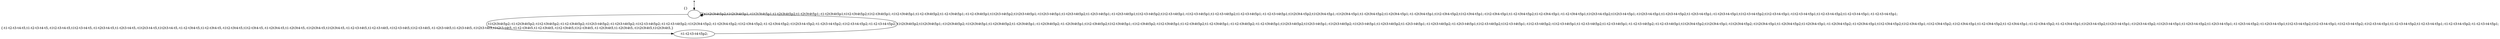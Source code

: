 digraph G {
  Initial [shape=point];
  Initial -> S0;
  S0 [label="", xlabel= "{}"];
  S0 -> S0 [label="t1t2t3t4t5p2;t1t2t3t4t5p1;-t1t2t3t4t5p1;t1-t2t3t4t5p2;t1-t2t3t4t5p1;-t1-t2t3t4t5p1;t1t2-t3t4t5p2;t1t2-t3t4t5p1;-t1t2-t3t4t5p1;t1-t2-t3t4t5p2;t1-t2-t3t4t5p1;-t1-t2-t3t4t5p1;t1t2t3-t4t5p2;t1t2t3-t4t5p1;-t1t2t3-t4t5p1;t1-t2t3-t4t5p2;t1-t2t3-t4t5p1;-t1-t2t3-t4t5p1;t1t2-t3-t4t5p2;t1t2-t3-t4t5p1;-t1t2-t3-t4t5p1;t1-t2-t3-t4t5p2;t1-t2-t3-t4t5p1;-t1-t2-t3-t4t5p1;t1t2t3t4-t5p2;t1t2t3t4-t5p1;-t1t2t3t4-t5p1;t1-t2t3t4-t5p2;t1-t2t3t4-t5p1;-t1-t2t3t4-t5p1;t1t2-t3t4-t5p2;t1t2-t3t4-t5p1;-t1t2-t3t4-t5p1;t1-t2-t3t4-t5p2;t1-t2-t3t4-t5p1;-t1-t2-t3t4-t5p1;t1t2t3-t4-t5p2;t1t2t3-t4-t5p1;-t1t2t3-t4-t5p1;t1-t2t3-t4-t5p2;t1-t2t3-t4-t5p1;-t1-t2t3-t4-t5p1;t1t2-t3-t4-t5p2;t1t2-t3-t4-t5p1;-t1t2-t3-t4-t5p1;t1-t2-t3-t4-t5p2;t1-t2-t3-t4-t5p1;-t1-t2-t3-t4-t5p1;"];
  S0 -> S1 [label="-t1t2t3t4t5p2;-t1-t2t3t4t5p2;-t1t2-t3t4t5p2;-t1-t2-t3t4t5p2;-t1t2t3-t4t5p2;-t1-t2t3-t4t5p2;-t1t2-t3-t4t5p2;-t1-t2-t3-t4t5p2;-t1t2t3t4-t5p2;-t1-t2t3t4-t5p2;-t1t2-t3t4-t5p2;-t1-t2-t3t4-t5p2;-t1t2t3-t4-t5p2;-t1-t2t3-t4-t5p2;-t1t2-t3-t4-t5p2;-t1-t2-t3-t4-t5p2;"];
  S1 [label="-t1-t2-t3-t4-t5p2;", xlabel= "{-t1-t2-t3-t4-t5,t1-t2-t3-t4-t5,-t1t2-t3-t4-t5,t1t2-t3-t4-t5,-t1-t2t3-t4-t5,t1-t2t3-t4-t5,-t1t2t3-t4-t5,t1t2t3-t4-t5,-t1-t2-t3t4-t5,t1-t2-t3t4-t5,-t1t2-t3t4-t5,t1t2-t3t4-t5,-t1-t2t3t4-t5,t1-t2t3t4-t5,-t1t2t3t4-t5,t1t2t3t4-t5,-t1-t2-t3-t4t5,t1-t2-t3-t4t5,-t1t2-t3-t4t5,t1t2-t3-t4t5,-t1-t2t3-t4t5,t1-t2t3-t4t5,-t1t2t3-t4t5,t1t2t3-t4t5,-t1-t2-t3t4t5,t1-t2-t3t4t5,-t1t2-t3t4t5,t1t2-t3t4t5,-t1-t2t3t4t5,t1-t2t3t4t5,-t1t2t3t4t5,t1t2t3t4t5,}"];
  S1 -> S0 [label="t1t2t3t4t5p2;t1t2t3t4t5p1;-t1t2t3t4t5p2;-t1t2t3t4t5p1;t1-t2t3t4t5p2;t1-t2t3t4t5p1;-t1-t2t3t4t5p2;-t1-t2t3t4t5p1;t1t2-t3t4t5p2;t1t2-t3t4t5p1;-t1t2-t3t4t5p2;-t1t2-t3t4t5p1;t1-t2-t3t4t5p2;t1-t2-t3t4t5p1;-t1-t2-t3t4t5p2;-t1-t2-t3t4t5p1;t1t2t3-t4t5p2;t1t2t3-t4t5p1;-t1t2t3-t4t5p2;-t1t2t3-t4t5p1;t1-t2t3-t4t5p2;t1-t2t3-t4t5p1;-t1-t2t3-t4t5p2;-t1-t2t3-t4t5p1;t1t2-t3-t4t5p2;t1t2-t3-t4t5p1;-t1t2-t3-t4t5p2;-t1t2-t3-t4t5p1;t1-t2-t3-t4t5p2;t1-t2-t3-t4t5p1;-t1-t2-t3-t4t5p2;-t1-t2-t3-t4t5p1;t1t2t3t4-t5p2;t1t2t3t4-t5p1;-t1t2t3t4-t5p2;-t1t2t3t4-t5p1;t1-t2t3t4-t5p2;t1-t2t3t4-t5p1;-t1-t2t3t4-t5p2;-t1-t2t3t4-t5p1;t1t2-t3t4-t5p2;t1t2-t3t4-t5p1;-t1t2-t3t4-t5p2;-t1t2-t3t4-t5p1;t1-t2-t3t4-t5p2;t1-t2-t3t4-t5p1;-t1-t2-t3t4-t5p2;-t1-t2-t3t4-t5p1;t1t2t3-t4-t5p2;t1t2t3-t4-t5p1;-t1t2t3-t4-t5p2;-t1t2t3-t4-t5p1;t1-t2t3-t4-t5p2;t1-t2t3-t4-t5p1;-t1-t2t3-t4-t5p2;-t1-t2t3-t4-t5p1;t1t2-t3-t4-t5p2;t1t2-t3-t4-t5p1;-t1t2-t3-t4-t5p2;-t1t2-t3-t4-t5p1;t1-t2-t3-t4-t5p2;t1-t2-t3-t4-t5p1;-t1-t2-t3-t4-t5p2;-t1-t2-t3-t4-t5p1;"];
}